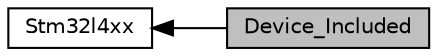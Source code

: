 digraph "Device_Included"
{
  edge [fontname="Helvetica",fontsize="10",labelfontname="Helvetica",labelfontsize="10"];
  node [fontname="Helvetica",fontsize="10",shape=box];
  rankdir=LR;
  Node2 [label="Stm32l4xx",height=0.2,width=0.4,color="black", fillcolor="white", style="filled",URL="$group__stm32l4xx.html",tooltip=" "];
  Node1 [label="Device_Included",height=0.2,width=0.4,color="black", fillcolor="grey75", style="filled", fontcolor="black",tooltip=" "];
  Node2->Node1 [shape=plaintext, dir="back", style="solid"];
}
